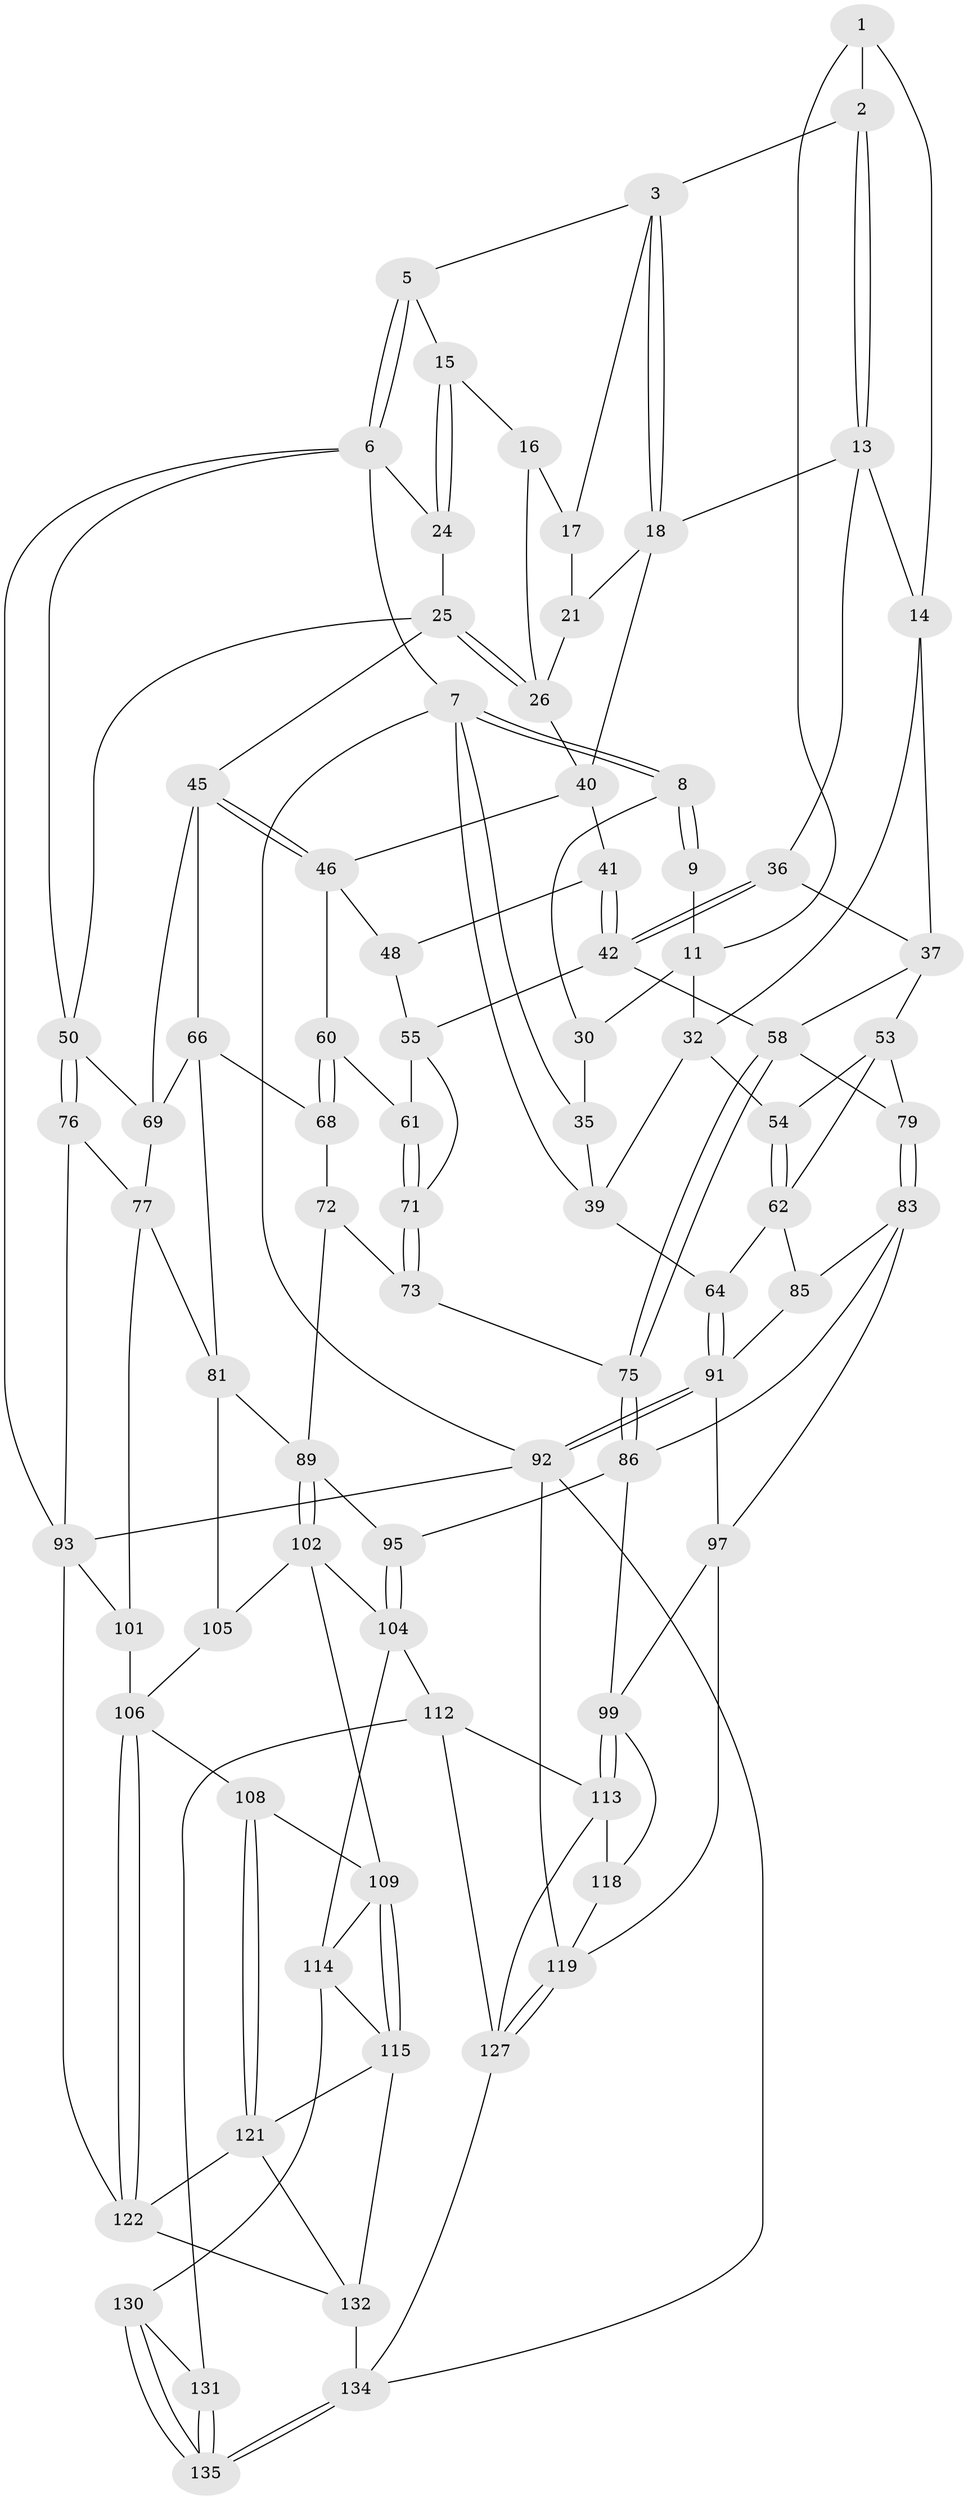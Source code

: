 // Generated by graph-tools (version 1.1) at 2025/52/02/27/25 19:52:42]
// undirected, 82 vertices, 178 edges
graph export_dot {
graph [start="1"]
  node [color=gray90,style=filled];
  1 [pos="+0.3691701537733762+0",super="+10"];
  2 [pos="+0.4324410386285427+0"];
  3 [pos="+0.5112609824480453+0",super="+4"];
  5 [pos="+0.8439287694710801+0"];
  6 [pos="+1+0",super="+27"];
  7 [pos="+0+0",super="+34"];
  8 [pos="+0+0",super="+28"];
  9 [pos="+0.28476769567050997+0",super="+12"];
  11 [pos="+0.2176505408121197+0.0963292832052391",super="+29"];
  13 [pos="+0.41199195404482086+0.11671141708361278",super="+19"];
  14 [pos="+0.3377868744152949+0.1321568628982069",super="+31"];
  15 [pos="+0.8465280634513633+0"];
  16 [pos="+0.7854482550784785+0.03707089550738494",super="+23"];
  17 [pos="+0.6118387279321652+0.004977038098273193",super="+20"];
  18 [pos="+0.4999978404749831+0.13918119231016948",super="+22"];
  21 [pos="+0.6227907089816463+0.11241322276345746"];
  24 [pos="+0.8929460387882238+0.0636151764560305"];
  25 [pos="+0.8038544107065501+0.21452299449920004",super="+44"];
  26 [pos="+0.771700052262265+0.18244158018670426",super="+33"];
  30 [pos="+0.096781228555948+0.11895352116586998"];
  32 [pos="+0.25500427116152374+0.2171530089223701",super="+38"];
  35 [pos="+0.08792356534100351+0.13228850295863934"];
  36 [pos="+0.40530515844196+0.25522511683202476"];
  37 [pos="+0.361107538774584+0.2467601232326203",super="+52"];
  39 [pos="+0.10942099390201086+0.2163362883852088",super="+49"];
  40 [pos="+0.5490958869638136+0.18641285903067423",super="+43"];
  41 [pos="+0.5348579870754282+0.21336381400237459"];
  42 [pos="+0.43948965999400186+0.28637796295271517",super="+57"];
  45 [pos="+0.7443668123223826+0.31191569264226326",super="+65"];
  46 [pos="+0.6724010056827694+0.3033390601316236",super="+47"];
  48 [pos="+0.5576541536757329+0.29254600587482715"];
  50 [pos="+1+0.26723004889113966",super="+51"];
  53 [pos="+0.28684339516035506+0.37607205075136463",super="+78"];
  54 [pos="+0.1958200072355383+0.28253051124557926"];
  55 [pos="+0.5394730460243138+0.31739539286028967",super="+56"];
  58 [pos="+0.4039509757614587+0.43349300722074624",super="+59"];
  60 [pos="+0.633596592605306+0.35340896623255336"];
  61 [pos="+0.6085146567886063+0.3675473919359104"];
  62 [pos="+0.1174028364816092+0.3795503913039288",super="+63"];
  64 [pos="+0+0.430844700837006"];
  66 [pos="+0.7722499570416157+0.43305584338744535",super="+67"];
  68 [pos="+0.6833494919041505+0.470301920752839"];
  69 [pos="+0.895412957280064+0.3606671690539087",super="+70"];
  71 [pos="+0.5777773507830075+0.4065245089060351"];
  72 [pos="+0.6561573553437274+0.48132673275347176",super="+88"];
  73 [pos="+0.5766011654856711+0.4235910619095076",super="+74"];
  75 [pos="+0.4326307794462012+0.543237197598908"];
  76 [pos="+1+0.38137967716042437"];
  77 [pos="+0.9131178057748021+0.5063520063506334",super="+80"];
  79 [pos="+0.22724888027963366+0.48158373595982684"];
  81 [pos="+0.8205481212139378+0.6312439584786791",super="+82"];
  83 [pos="+0.23130197151834148+0.5340000576494989",super="+84"];
  85 [pos="+0.13602593563565443+0.5498049104450715"];
  86 [pos="+0.42602457097358243+0.586676865575828",super="+87"];
  89 [pos="+0.6471841626077872+0.6138799110527995",super="+90"];
  91 [pos="+0+0.5679886341574581",super="+96"];
  92 [pos="+0+1",super="+124"];
  93 [pos="+1+1",super="+94"];
  95 [pos="+0.4753191930126204+0.5928832423993456"];
  97 [pos="+0.17590457633826842+0.673789626102976",super="+98"];
  99 [pos="+0.3954594913410456+0.6710505312851073",super="+100"];
  101 [pos="+0.8999548386401413+0.6955528810847807"];
  102 [pos="+0.6809436101342382+0.6636238493536926",super="+103"];
  104 [pos="+0.6182945469763896+0.7180673200445894",super="+111"];
  105 [pos="+0.6809505053105586+0.6636239070193087"];
  106 [pos="+0.8757396831354202+0.7245644437601724",super="+107"];
  108 [pos="+0.7422064304525984+0.7711440241190951"];
  109 [pos="+0.691651420502288+0.757098153511957",super="+110"];
  112 [pos="+0.5204056272196323+0.7929219154396853",super="+128"];
  113 [pos="+0.41312852317588467+0.7257944626063967",super="+125"];
  114 [pos="+0.5743368872275302+0.8243825208895288",super="+117"];
  115 [pos="+0.695984593634973+0.8573049131389336",super="+116"];
  118 [pos="+0.22354498170818773+0.7822949798973827"];
  119 [pos="+0.19743303495133763+0.8018854130797798",super="+120"];
  121 [pos="+0.7310004796880398+0.8567984333850287",super="+123"];
  122 [pos="+0.8594626209008909+0.7634268427211458",super="+126"];
  127 [pos="+0.33120402730659204+0.9285525394092242",super="+129"];
  130 [pos="+0.5669555884185199+0.8919693639751496"];
  131 [pos="+0.5151432902915973+0.9449587299222721"];
  132 [pos="+1+1",super="+133"];
  134 [pos="+0.7047645129947745+1",super="+136"];
  135 [pos="+0.6216411169100388+1"];
  1 -- 2;
  1 -- 11;
  1 -- 14;
  2 -- 3;
  2 -- 13;
  2 -- 13;
  3 -- 18;
  3 -- 18;
  3 -- 17;
  3 -- 5;
  5 -- 6;
  5 -- 6;
  5 -- 15;
  6 -- 7;
  6 -- 93;
  6 -- 24;
  6 -- 50;
  7 -- 8;
  7 -- 8;
  7 -- 92;
  7 -- 35;
  7 -- 39;
  8 -- 9 [weight=2];
  8 -- 9;
  8 -- 30;
  9 -- 11;
  11 -- 32;
  11 -- 30;
  13 -- 14;
  13 -- 18;
  13 -- 36;
  14 -- 32;
  14 -- 37;
  15 -- 16;
  15 -- 24;
  15 -- 24;
  16 -- 17 [weight=2];
  16 -- 26;
  17 -- 21;
  18 -- 40;
  18 -- 21;
  21 -- 26;
  24 -- 25;
  25 -- 26;
  25 -- 26;
  25 -- 50;
  25 -- 45;
  26 -- 40;
  30 -- 35;
  32 -- 54;
  32 -- 39;
  35 -- 39;
  36 -- 37;
  36 -- 42;
  36 -- 42;
  37 -- 53;
  37 -- 58;
  39 -- 64;
  40 -- 41;
  40 -- 46;
  41 -- 42;
  41 -- 42;
  41 -- 48;
  42 -- 58;
  42 -- 55;
  45 -- 46;
  45 -- 46;
  45 -- 66;
  45 -- 69;
  46 -- 60;
  46 -- 48;
  48 -- 55;
  50 -- 76;
  50 -- 76;
  50 -- 69;
  53 -- 54;
  53 -- 62;
  53 -- 79;
  54 -- 62;
  54 -- 62;
  55 -- 61;
  55 -- 71;
  58 -- 75;
  58 -- 75;
  58 -- 79;
  60 -- 61;
  60 -- 68;
  60 -- 68;
  61 -- 71;
  61 -- 71;
  62 -- 64;
  62 -- 85;
  64 -- 91;
  64 -- 91;
  66 -- 68;
  66 -- 69;
  66 -- 81;
  68 -- 72;
  69 -- 77;
  71 -- 73;
  71 -- 73;
  72 -- 73 [weight=2];
  72 -- 89;
  73 -- 75;
  75 -- 86;
  75 -- 86;
  76 -- 77;
  76 -- 93;
  77 -- 81;
  77 -- 101;
  79 -- 83;
  79 -- 83;
  81 -- 105;
  81 -- 89;
  83 -- 86;
  83 -- 97;
  83 -- 85;
  85 -- 91;
  86 -- 95;
  86 -- 99;
  89 -- 102;
  89 -- 102;
  89 -- 95;
  91 -- 92;
  91 -- 92;
  91 -- 97;
  92 -- 93;
  92 -- 119;
  92 -- 134;
  93 -- 122;
  93 -- 101;
  95 -- 104;
  95 -- 104;
  97 -- 99;
  97 -- 119;
  99 -- 113;
  99 -- 113;
  99 -- 118;
  101 -- 106;
  102 -- 105;
  102 -- 104;
  102 -- 109;
  104 -- 114;
  104 -- 112;
  105 -- 106;
  106 -- 122;
  106 -- 122;
  106 -- 108;
  108 -- 109;
  108 -- 121;
  108 -- 121;
  109 -- 115;
  109 -- 115;
  109 -- 114;
  112 -- 113;
  112 -- 131;
  112 -- 127;
  113 -- 118;
  113 -- 127;
  114 -- 115;
  114 -- 130;
  115 -- 121;
  115 -- 132;
  118 -- 119;
  119 -- 127;
  119 -- 127;
  121 -- 122;
  121 -- 132;
  122 -- 132;
  127 -- 134;
  130 -- 131;
  130 -- 135;
  130 -- 135;
  131 -- 135;
  131 -- 135;
  132 -- 134;
  134 -- 135;
  134 -- 135;
}
